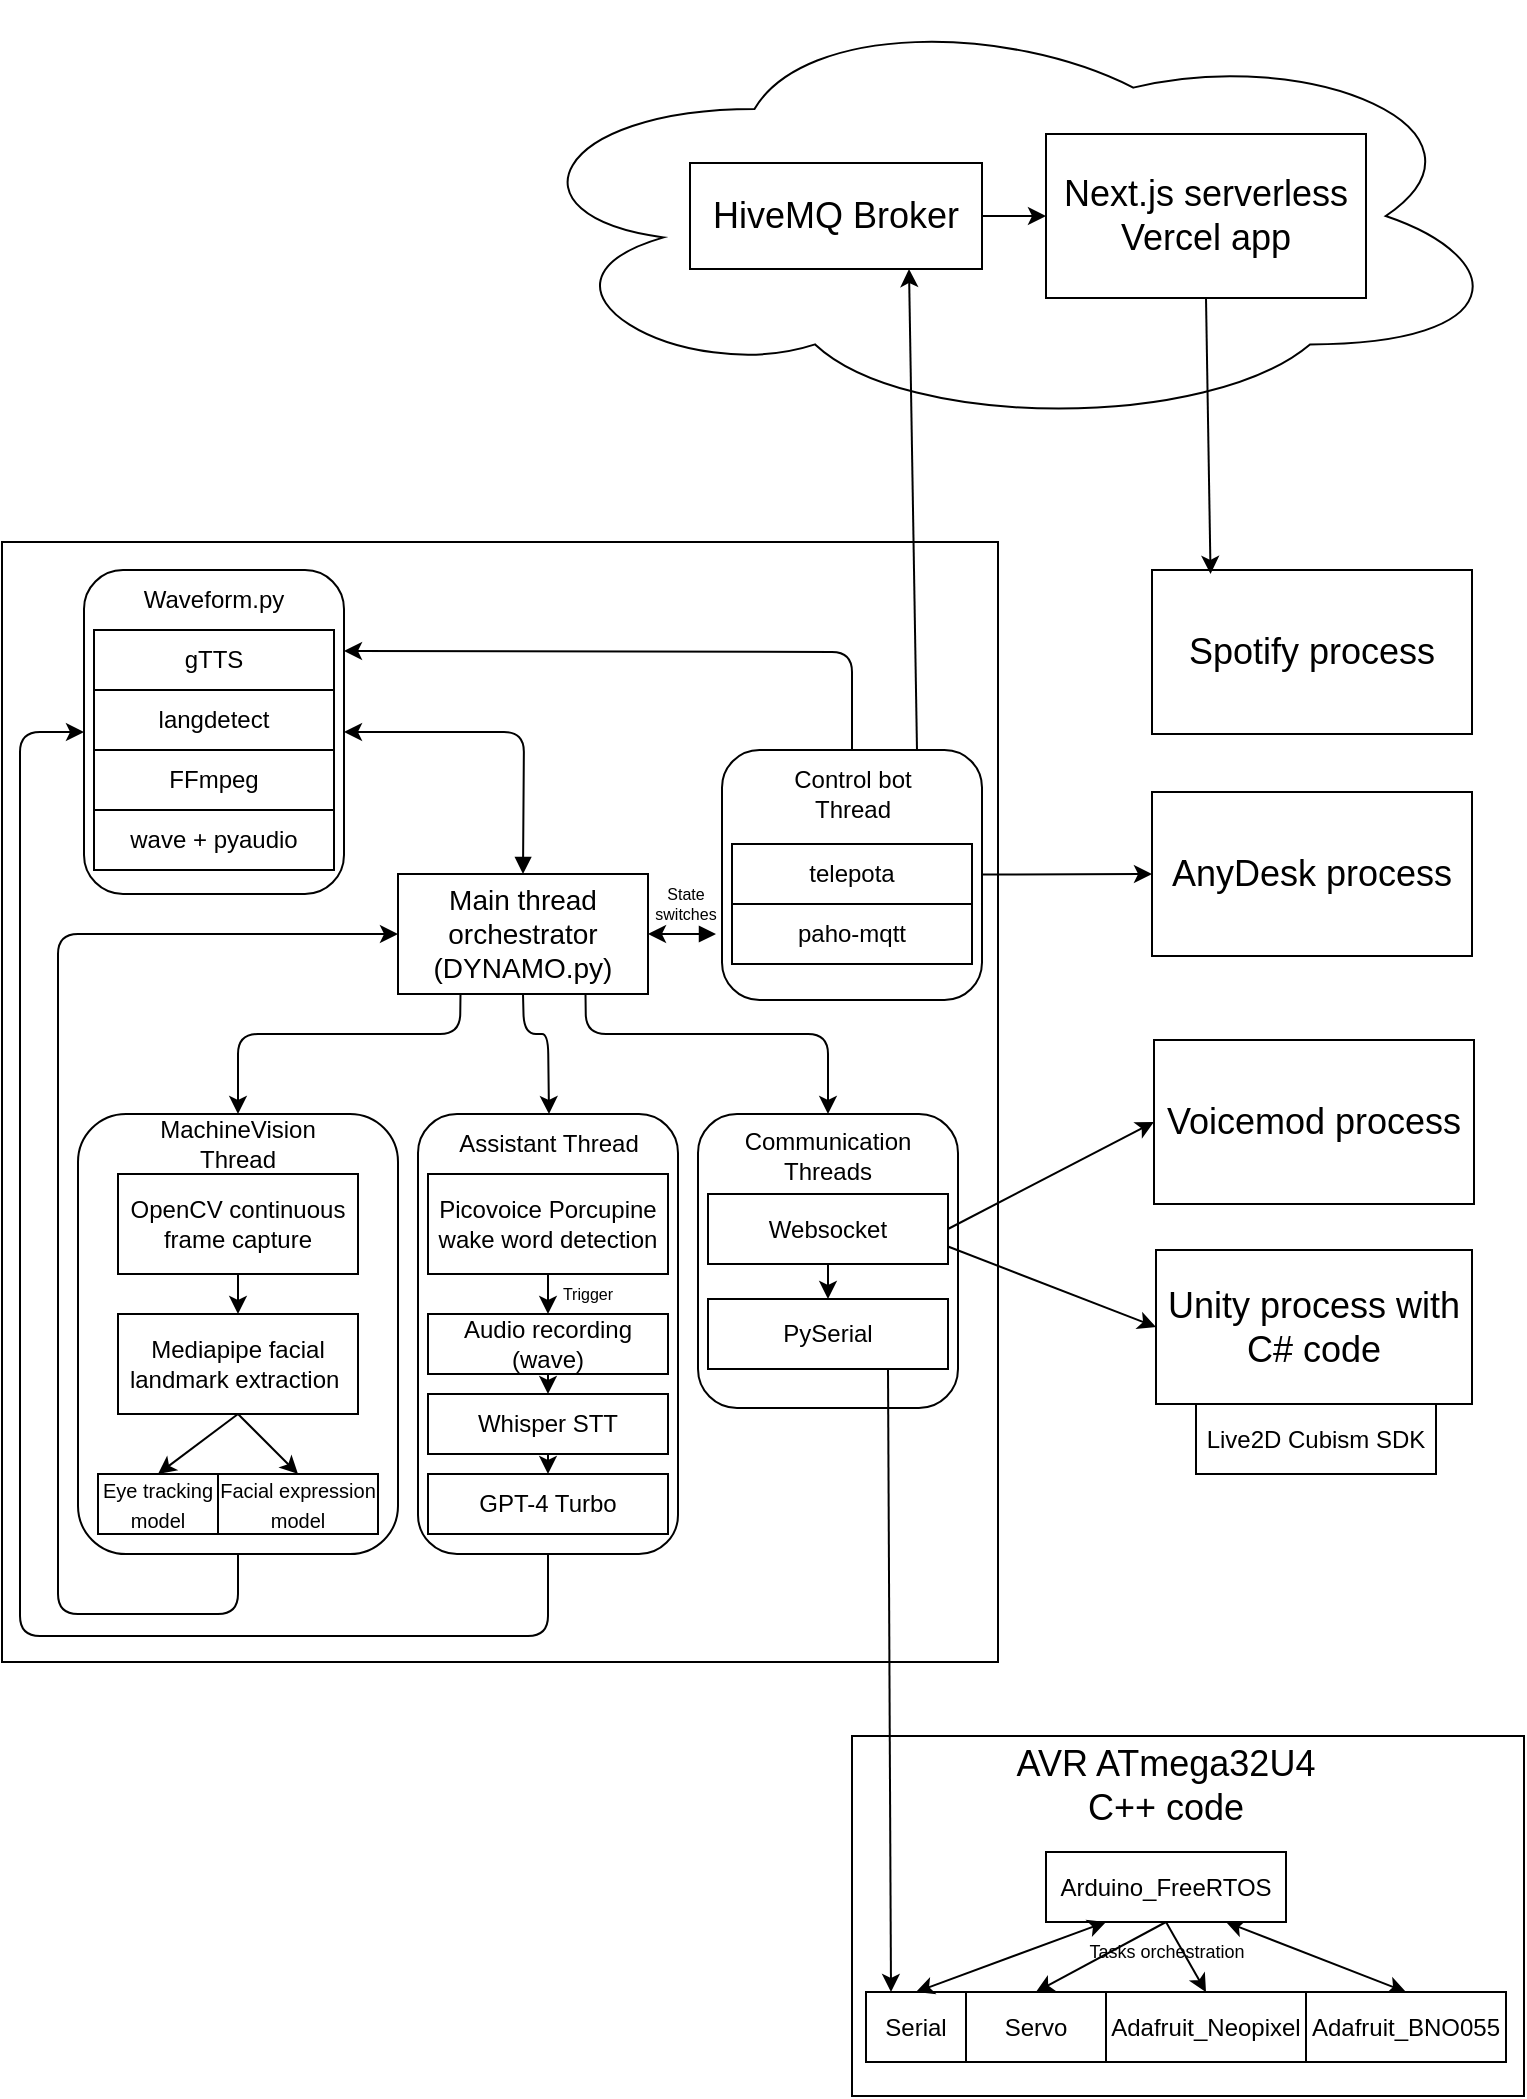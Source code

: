 <mxfile>
    <diagram id="qH1ZnPOLuF4nMyL4x-qJ" name="Page-1">
        <mxGraphModel dx="1113" dy="863" grid="0" gridSize="10" guides="1" tooltips="1" connect="1" arrows="1" fold="1" page="1" pageScale="1" pageWidth="850" pageHeight="1100" math="0" shadow="0">
            <root>
                <mxCell id="0"/>
                <mxCell id="1" parent="0"/>
                <mxCell id="2" value="" style="rounded=0;whiteSpace=wrap;html=1;" parent="1" vertex="1">
                    <mxGeometry x="42" y="270" width="498" height="560" as="geometry"/>
                </mxCell>
                <mxCell id="26" style="edgeStyle=none;html=1;entryX=0.5;entryY=0;entryDx=0;entryDy=0;fontSize=10;exitX=0.25;exitY=1;exitDx=0;exitDy=0;" parent="1" source="5" target="17" edge="1">
                    <mxGeometry relative="1" as="geometry">
                        <mxPoint x="303" y="496" as="sourcePoint"/>
                        <Array as="points">
                            <mxPoint x="271" y="516"/>
                            <mxPoint x="160" y="516"/>
                        </Array>
                    </mxGeometry>
                </mxCell>
                <mxCell id="41" style="edgeStyle=none;html=1;exitX=0.5;exitY=1;exitDx=0;exitDy=0;entryX=0.5;entryY=0;entryDx=0;entryDy=0;fontSize=10;" parent="1" source="5" target="28" edge="1">
                    <mxGeometry relative="1" as="geometry">
                        <Array as="points">
                            <mxPoint x="303" y="516"/>
                            <mxPoint x="315" y="516"/>
                        </Array>
                    </mxGeometry>
                </mxCell>
                <mxCell id="49" style="edgeStyle=none;html=1;exitX=0.75;exitY=1;exitDx=0;exitDy=0;entryX=0.5;entryY=0;entryDx=0;entryDy=0;" parent="1" source="5" target="45" edge="1">
                    <mxGeometry relative="1" as="geometry">
                        <Array as="points">
                            <mxPoint x="334" y="516"/>
                            <mxPoint x="455" y="516"/>
                        </Array>
                    </mxGeometry>
                </mxCell>
                <mxCell id="90" style="edgeStyle=none;html=1;exitX=0.5;exitY=0;exitDx=0;exitDy=0;entryX=1;entryY=0.5;entryDx=0;entryDy=0;startArrow=block;startFill=1;" parent="1" source="5" target="83" edge="1">
                    <mxGeometry relative="1" as="geometry">
                        <Array as="points">
                            <mxPoint x="303" y="365"/>
                        </Array>
                    </mxGeometry>
                </mxCell>
                <mxCell id="5" value="&lt;font style=&quot;font-size: 14px;&quot;&gt;Main thread orchestrator (DYNAMO.py)&lt;/font&gt;" style="rounded=0;whiteSpace=wrap;html=1;" parent="1" vertex="1">
                    <mxGeometry x="240" y="436" width="125" height="60" as="geometry"/>
                </mxCell>
                <mxCell id="8" style="edgeStyle=none;html=1;exitX=0.75;exitY=1;exitDx=0;exitDy=0;startArrow=block;startFill=1;" parent="1" source="10" target="5" edge="1">
                    <mxGeometry relative="1" as="geometry">
                        <mxPoint x="405" y="466" as="sourcePoint"/>
                    </mxGeometry>
                </mxCell>
                <mxCell id="89" style="edgeStyle=none;html=1;exitX=0.5;exitY=0;exitDx=0;exitDy=0;entryX=1;entryY=0.25;entryDx=0;entryDy=0;" parent="1" source="93" target="83" edge="1">
                    <mxGeometry relative="1" as="geometry">
                        <Array as="points">
                            <mxPoint x="467" y="325"/>
                        </Array>
                        <mxPoint x="465" y="436" as="sourcePoint"/>
                    </mxGeometry>
                </mxCell>
                <mxCell id="10" value="&lt;font style=&quot;font-size: 8px;&quot;&gt;State &lt;br&gt;switches&lt;/font&gt;" style="text;html=1;strokeColor=none;fillColor=none;align=center;verticalAlign=middle;whiteSpace=wrap;rounded=0;fontSize=4;" parent="1" vertex="1">
                    <mxGeometry x="354" y="436" width="60" height="30" as="geometry"/>
                </mxCell>
                <mxCell id="44" style="edgeStyle=none;html=1;exitX=0.5;exitY=1;exitDx=0;exitDy=0;entryX=0;entryY=0.5;entryDx=0;entryDy=0;" parent="1" source="16" target="5" edge="1">
                    <mxGeometry relative="1" as="geometry">
                        <Array as="points">
                            <mxPoint x="160" y="806"/>
                            <mxPoint x="70" y="806"/>
                            <mxPoint x="70" y="636"/>
                            <mxPoint x="70" y="466"/>
                        </Array>
                    </mxGeometry>
                </mxCell>
                <mxCell id="16" value="" style="rounded=1;whiteSpace=wrap;html=1;fontSize=12;" parent="1" vertex="1">
                    <mxGeometry x="80" y="556" width="160" height="220" as="geometry"/>
                </mxCell>
                <mxCell id="18" style="edgeStyle=none;html=1;exitX=0.5;exitY=1;exitDx=0;exitDy=0;entryX=0.5;entryY=0;entryDx=0;entryDy=0;fontSize=12;startArrow=none;startFill=0;" parent="1" source="12" target="13" edge="1">
                    <mxGeometry relative="1" as="geometry"/>
                </mxCell>
                <mxCell id="12" value="OpenCV continuous frame capture" style="rounded=0;whiteSpace=wrap;html=1;fontSize=12;" parent="1" vertex="1">
                    <mxGeometry x="100" y="586" width="120" height="50" as="geometry"/>
                </mxCell>
                <mxCell id="22" style="edgeStyle=none;html=1;exitX=0.5;exitY=1;exitDx=0;exitDy=0;fontSize=10;entryX=0.5;entryY=0;entryDx=0;entryDy=0;" parent="1" source="13" target="23" edge="1">
                    <mxGeometry relative="1" as="geometry">
                        <mxPoint x="150" y="716" as="targetPoint"/>
                    </mxGeometry>
                </mxCell>
                <mxCell id="24" style="edgeStyle=none;html=1;exitX=0.5;exitY=1;exitDx=0;exitDy=0;entryX=0.5;entryY=0;entryDx=0;entryDy=0;fontSize=10;" parent="1" source="13" target="21" edge="1">
                    <mxGeometry relative="1" as="geometry"/>
                </mxCell>
                <mxCell id="13" value="Mediapipe facial landmark extraction&amp;nbsp;" style="rounded=0;whiteSpace=wrap;html=1;fontSize=12;" parent="1" vertex="1">
                    <mxGeometry x="100" y="656" width="120" height="50" as="geometry"/>
                </mxCell>
                <mxCell id="17" value="MachineVision Thread" style="text;html=1;strokeColor=none;fillColor=none;align=center;verticalAlign=middle;whiteSpace=wrap;rounded=0;fontSize=12;" parent="1" vertex="1">
                    <mxGeometry x="107" y="556" width="106" height="30" as="geometry"/>
                </mxCell>
                <mxCell id="21" value="&lt;font style=&quot;font-size: 10px;&quot;&gt;Facial expression model&lt;/font&gt;" style="rounded=0;whiteSpace=wrap;html=1;fontSize=12;" parent="1" vertex="1">
                    <mxGeometry x="150" y="736" width="80" height="30" as="geometry"/>
                </mxCell>
                <mxCell id="23" value="&lt;font style=&quot;font-size: 10px;&quot;&gt;Eye tracking model&lt;/font&gt;" style="rounded=0;whiteSpace=wrap;html=1;fontSize=12;" parent="1" vertex="1">
                    <mxGeometry x="90" y="736" width="60" height="30" as="geometry"/>
                </mxCell>
                <mxCell id="92" style="edgeStyle=none;html=1;exitX=0.5;exitY=1;exitDx=0;exitDy=0;entryX=0;entryY=0.5;entryDx=0;entryDy=0;" parent="1" source="27" target="83" edge="1">
                    <mxGeometry relative="1" as="geometry">
                        <Array as="points">
                            <mxPoint x="315" y="817"/>
                            <mxPoint x="51" y="817"/>
                            <mxPoint x="51" y="365"/>
                        </Array>
                    </mxGeometry>
                </mxCell>
                <mxCell id="27" value="" style="rounded=1;whiteSpace=wrap;html=1;fontSize=12;" parent="1" vertex="1">
                    <mxGeometry x="250" y="556" width="130" height="220" as="geometry"/>
                </mxCell>
                <mxCell id="28" value="Assistant Thread" style="text;html=1;strokeColor=none;fillColor=none;align=center;verticalAlign=middle;whiteSpace=wrap;rounded=0;fontSize=12;" parent="1" vertex="1">
                    <mxGeometry x="268" y="556" width="95" height="30" as="geometry"/>
                </mxCell>
                <mxCell id="31" style="edgeStyle=none;html=1;exitX=0.5;exitY=1;exitDx=0;exitDy=0;entryX=0.5;entryY=0;entryDx=0;entryDy=0;fontSize=10;" parent="1" source="29" target="30" edge="1">
                    <mxGeometry relative="1" as="geometry"/>
                </mxCell>
                <mxCell id="29" value="Picovoice Porcupine wake word detection" style="rounded=0;whiteSpace=wrap;html=1;fontSize=12;" parent="1" vertex="1">
                    <mxGeometry x="255" y="586" width="120" height="50" as="geometry"/>
                </mxCell>
                <mxCell id="34" style="edgeStyle=none;html=1;exitX=0.5;exitY=1;exitDx=0;exitDy=0;entryX=0.5;entryY=0;entryDx=0;entryDy=0;fontSize=10;" parent="1" source="30" target="33" edge="1">
                    <mxGeometry relative="1" as="geometry"/>
                </mxCell>
                <mxCell id="30" value="Audio recording (wave)" style="rounded=0;whiteSpace=wrap;html=1;fontSize=12;" parent="1" vertex="1">
                    <mxGeometry x="255" y="656" width="120" height="30" as="geometry"/>
                </mxCell>
                <mxCell id="32" value="&lt;span style=&quot;font-size: 8px;&quot;&gt;Trigger&lt;/span&gt;" style="text;html=1;strokeColor=none;fillColor=none;align=center;verticalAlign=middle;whiteSpace=wrap;rounded=0;fontSize=4;" parent="1" vertex="1">
                    <mxGeometry x="310" y="631" width="50" height="30" as="geometry"/>
                </mxCell>
                <mxCell id="36" style="edgeStyle=none;html=1;exitX=0.5;exitY=1;exitDx=0;exitDy=0;entryX=0.5;entryY=0;entryDx=0;entryDy=0;fontSize=10;" parent="1" source="33" target="35" edge="1">
                    <mxGeometry relative="1" as="geometry"/>
                </mxCell>
                <mxCell id="33" value="Whisper STT" style="rounded=0;whiteSpace=wrap;html=1;fontSize=12;" parent="1" vertex="1">
                    <mxGeometry x="255" y="696" width="120" height="30" as="geometry"/>
                </mxCell>
                <mxCell id="35" value="GPT-4 Turbo" style="rounded=0;whiteSpace=wrap;html=1;fontSize=12;" parent="1" vertex="1">
                    <mxGeometry x="255" y="736" width="120" height="30" as="geometry"/>
                </mxCell>
                <mxCell id="45" value="" style="rounded=1;whiteSpace=wrap;html=1;fontSize=12;" parent="1" vertex="1">
                    <mxGeometry x="390" y="556" width="130" height="147" as="geometry"/>
                </mxCell>
                <mxCell id="46" value="Communication Threads" style="text;html=1;strokeColor=none;fillColor=none;align=center;verticalAlign=middle;whiteSpace=wrap;rounded=0;fontSize=12;" parent="1" vertex="1">
                    <mxGeometry x="425" y="562" width="60" height="30" as="geometry"/>
                </mxCell>
                <mxCell id="52" style="edgeStyle=none;html=1;exitX=1;exitY=0.5;exitDx=0;exitDy=0;entryX=0;entryY=0.5;entryDx=0;entryDy=0;" parent="1" source="47" target="57" edge="1">
                    <mxGeometry relative="1" as="geometry">
                        <mxPoint x="591" y="496" as="targetPoint"/>
                    </mxGeometry>
                </mxCell>
                <mxCell id="79" style="edgeStyle=none;html=1;exitX=0.5;exitY=1;exitDx=0;exitDy=0;entryX=0.5;entryY=0;entryDx=0;entryDy=0;" parent="1" source="47" target="55" edge="1">
                    <mxGeometry relative="1" as="geometry"/>
                </mxCell>
                <mxCell id="47" value="Websocket" style="rounded=0;whiteSpace=wrap;html=1;fontSize=12;" parent="1" vertex="1">
                    <mxGeometry x="395" y="596" width="120" height="35" as="geometry"/>
                </mxCell>
                <mxCell id="54" style="edgeStyle=none;html=1;exitX=1;exitY=0.75;exitDx=0;exitDy=0;entryX=0;entryY=0.5;entryDx=0;entryDy=0;" parent="1" source="47" target="59" edge="1">
                    <mxGeometry relative="1" as="geometry">
                        <mxPoint x="621" y="734" as="targetPoint"/>
                        <mxPoint x="506" y="713.5" as="sourcePoint"/>
                    </mxGeometry>
                </mxCell>
                <mxCell id="55" value="PySerial" style="rounded=0;whiteSpace=wrap;html=1;fontSize=12;" parent="1" vertex="1">
                    <mxGeometry x="395" y="648.5" width="120" height="35" as="geometry"/>
                </mxCell>
                <mxCell id="57" value="&lt;font style=&quot;font-size: 18px;&quot;&gt;Voicemod process&lt;/font&gt;" style="rounded=0;whiteSpace=wrap;html=1;" parent="1" vertex="1">
                    <mxGeometry x="618" y="519" width="160" height="82" as="geometry"/>
                </mxCell>
                <mxCell id="59" value="&lt;font style=&quot;font-size: 18px;&quot;&gt;Unity process with C# code&lt;/font&gt;" style="rounded=0;whiteSpace=wrap;html=1;" parent="1" vertex="1">
                    <mxGeometry x="619" y="624" width="158" height="77" as="geometry"/>
                </mxCell>
                <mxCell id="60" value="" style="rounded=0;whiteSpace=wrap;html=1;" parent="1" vertex="1">
                    <mxGeometry x="467" y="867" width="336" height="180" as="geometry"/>
                </mxCell>
                <mxCell id="65" value="&lt;font style=&quot;font-size: 18px;&quot;&gt;AVR ATmega32U4 C++ code&lt;/font&gt;" style="text;html=1;strokeColor=none;fillColor=none;align=center;verticalAlign=middle;whiteSpace=wrap;rounded=0;fontSize=8;" parent="1" vertex="1">
                    <mxGeometry x="548" y="877" width="152" height="30" as="geometry"/>
                </mxCell>
                <mxCell id="73" style="edgeStyle=none;html=1;exitX=0.5;exitY=1;exitDx=0;exitDy=0;entryX=0.5;entryY=0;entryDx=0;entryDy=0;fontSize=12;" parent="1" source="66" target="68" edge="1">
                    <mxGeometry relative="1" as="geometry"/>
                </mxCell>
                <mxCell id="74" style="edgeStyle=none;html=1;exitX=0.5;exitY=1;exitDx=0;exitDy=0;entryX=0.5;entryY=0;entryDx=0;entryDy=0;fontSize=12;" parent="1" source="66" target="69" edge="1">
                    <mxGeometry relative="1" as="geometry"/>
                </mxCell>
                <mxCell id="82" style="edgeStyle=none;html=1;exitX=0.75;exitY=1;exitDx=0;exitDy=0;entryX=0.5;entryY=0;entryDx=0;entryDy=0;startArrow=classic;startFill=1;" parent="1" source="66" target="80" edge="1">
                    <mxGeometry relative="1" as="geometry"/>
                </mxCell>
                <mxCell id="66" value="Arduino_FreeRTOS" style="rounded=0;whiteSpace=wrap;html=1;fontSize=12;" parent="1" vertex="1">
                    <mxGeometry x="564" y="925" width="120" height="35" as="geometry"/>
                </mxCell>
                <mxCell id="67" value="Serial" style="rounded=0;whiteSpace=wrap;html=1;fontSize=12;" parent="1" vertex="1">
                    <mxGeometry x="474" y="995" width="50" height="35" as="geometry"/>
                </mxCell>
                <mxCell id="68" value="Servo" style="rounded=0;whiteSpace=wrap;html=1;fontSize=12;" parent="1" vertex="1">
                    <mxGeometry x="524" y="995" width="70" height="35" as="geometry"/>
                </mxCell>
                <mxCell id="69" value="Adafruit_Neopixel" style="rounded=0;whiteSpace=wrap;html=1;fontSize=12;" parent="1" vertex="1">
                    <mxGeometry x="594" y="995" width="100" height="35" as="geometry"/>
                </mxCell>
                <mxCell id="70" value="" style="endArrow=classic;startArrow=classic;html=1;fontSize=12;entryX=0.25;entryY=1;entryDx=0;entryDy=0;exitX=0.5;exitY=0;exitDx=0;exitDy=0;" parent="1" source="67" target="66" edge="1">
                    <mxGeometry width="50" height="50" relative="1" as="geometry">
                        <mxPoint x="474" y="857" as="sourcePoint"/>
                        <mxPoint x="524" y="807" as="targetPoint"/>
                    </mxGeometry>
                </mxCell>
                <mxCell id="76" value="&lt;font style=&quot;font-size: 9px;&quot;&gt;Tasks orchestration&lt;/font&gt;" style="text;html=1;strokeColor=none;fillColor=none;align=center;verticalAlign=middle;whiteSpace=wrap;rounded=0;fontSize=4;" parent="1" vertex="1">
                    <mxGeometry x="581.5" y="960" width="85" height="30" as="geometry"/>
                </mxCell>
                <mxCell id="56" style="edgeStyle=none;html=1;exitX=0.75;exitY=1;exitDx=0;exitDy=0;entryX=0.25;entryY=0;entryDx=0;entryDy=0;" parent="1" source="55" target="67" edge="1">
                    <mxGeometry relative="1" as="geometry">
                        <mxPoint x="611" y="866" as="targetPoint"/>
                    </mxGeometry>
                </mxCell>
                <mxCell id="80" value="Adafruit_BNO055" style="rounded=0;whiteSpace=wrap;html=1;fontSize=12;" parent="1" vertex="1">
                    <mxGeometry x="694" y="995" width="100" height="35" as="geometry"/>
                </mxCell>
                <mxCell id="83" value="" style="rounded=1;whiteSpace=wrap;html=1;fontSize=12;" parent="1" vertex="1">
                    <mxGeometry x="83" y="284" width="130" height="162" as="geometry"/>
                </mxCell>
                <mxCell id="84" value="Waveform.py" style="text;html=1;strokeColor=none;fillColor=none;align=center;verticalAlign=middle;whiteSpace=wrap;rounded=0;fontSize=12;" parent="1" vertex="1">
                    <mxGeometry x="118" y="284" width="60" height="30" as="geometry"/>
                </mxCell>
                <mxCell id="85" value="gTTS" style="rounded=0;whiteSpace=wrap;html=1;fontSize=12;" parent="1" vertex="1">
                    <mxGeometry x="88" y="314" width="120" height="30" as="geometry"/>
                </mxCell>
                <mxCell id="86" value="langdetect" style="rounded=0;whiteSpace=wrap;html=1;fontSize=12;" parent="1" vertex="1">
                    <mxGeometry x="88" y="344" width="120" height="30" as="geometry"/>
                </mxCell>
                <mxCell id="87" value="FFmpeg" style="rounded=0;whiteSpace=wrap;html=1;fontSize=12;" parent="1" vertex="1">
                    <mxGeometry x="88" y="374" width="120" height="30" as="geometry"/>
                </mxCell>
                <mxCell id="88" value="wave + pyaudio" style="rounded=0;whiteSpace=wrap;html=1;fontSize=12;" parent="1" vertex="1">
                    <mxGeometry x="88" y="404" width="120" height="30" as="geometry"/>
                </mxCell>
                <mxCell id="100" value="" style="edgeStyle=none;html=1;entryX=0;entryY=0.5;entryDx=0;entryDy=0;" parent="1" source="93" target="99" edge="1">
                    <mxGeometry relative="1" as="geometry"/>
                </mxCell>
                <mxCell id="93" value="" style="rounded=1;whiteSpace=wrap;html=1;fontSize=12;" parent="1" vertex="1">
                    <mxGeometry x="402" y="374" width="130" height="125" as="geometry"/>
                </mxCell>
                <mxCell id="96" value="Control bot Thread" style="text;html=1;strokeColor=none;fillColor=none;align=center;verticalAlign=middle;whiteSpace=wrap;rounded=0;fontSize=12;" parent="1" vertex="1">
                    <mxGeometry x="419.5" y="381" width="95" height="30" as="geometry"/>
                </mxCell>
                <mxCell id="97" value="telepota" style="rounded=0;whiteSpace=wrap;html=1;fontSize=12;" parent="1" vertex="1">
                    <mxGeometry x="407" y="421" width="120" height="30" as="geometry"/>
                </mxCell>
                <mxCell id="99" value="&lt;font style=&quot;font-size: 18px;&quot;&gt;AnyDesk process&lt;/font&gt;" style="rounded=0;whiteSpace=wrap;html=1;" parent="1" vertex="1">
                    <mxGeometry x="617" y="395" width="160" height="82" as="geometry"/>
                </mxCell>
                <mxCell id="101" value="Live2D Cubism SDK" style="rounded=0;whiteSpace=wrap;html=1;fontSize=12;" parent="1" vertex="1">
                    <mxGeometry x="639" y="701" width="120" height="35" as="geometry"/>
                </mxCell>
                <mxCell id="102" value="&lt;font style=&quot;font-size: 18px;&quot;&gt;Spotify process&lt;/font&gt;" style="rounded=0;whiteSpace=wrap;html=1;" vertex="1" parent="1">
                    <mxGeometry x="617" y="284" width="160" height="82" as="geometry"/>
                </mxCell>
                <mxCell id="104" value="paho-mqtt" style="rounded=0;whiteSpace=wrap;html=1;fontSize=12;" vertex="1" parent="1">
                    <mxGeometry x="407" y="451" width="120" height="30" as="geometry"/>
                </mxCell>
                <mxCell id="105" value="" style="ellipse;shape=cloud;whiteSpace=wrap;html=1;" vertex="1" parent="1">
                    <mxGeometry x="292" width="505" height="214" as="geometry"/>
                </mxCell>
                <mxCell id="110" value="" style="edgeStyle=none;html=1;" edge="1" parent="1" source="106" target="107">
                    <mxGeometry relative="1" as="geometry"/>
                </mxCell>
                <mxCell id="106" value="&lt;font style=&quot;font-size: 18px;&quot;&gt;HiveMQ Broker&lt;/font&gt;" style="rounded=0;whiteSpace=wrap;html=1;" vertex="1" parent="1">
                    <mxGeometry x="386" y="80.5" width="146" height="53" as="geometry"/>
                </mxCell>
                <mxCell id="107" value="&lt;span style=&quot;font-size: 18px;&quot;&gt;Next.js serverless Vercel app&lt;/span&gt;" style="rounded=0;whiteSpace=wrap;html=1;" vertex="1" parent="1">
                    <mxGeometry x="564" y="66" width="160" height="82" as="geometry"/>
                </mxCell>
                <mxCell id="108" value="" style="edgeStyle=none;html=1;entryX=0.183;entryY=0.024;entryDx=0;entryDy=0;exitX=0.5;exitY=1;exitDx=0;exitDy=0;entryPerimeter=0;" edge="1" parent="1" source="107" target="102">
                    <mxGeometry relative="1" as="geometry">
                        <mxPoint x="542" y="446" as="sourcePoint"/>
                        <mxPoint x="627" y="446" as="targetPoint"/>
                    </mxGeometry>
                </mxCell>
                <mxCell id="111" style="edgeStyle=none;html=1;exitX=0.75;exitY=0;exitDx=0;exitDy=0;entryX=0.75;entryY=1;entryDx=0;entryDy=0;" edge="1" parent="1" source="93" target="106">
                    <mxGeometry relative="1" as="geometry"/>
                </mxCell>
            </root>
        </mxGraphModel>
    </diagram>
</mxfile>